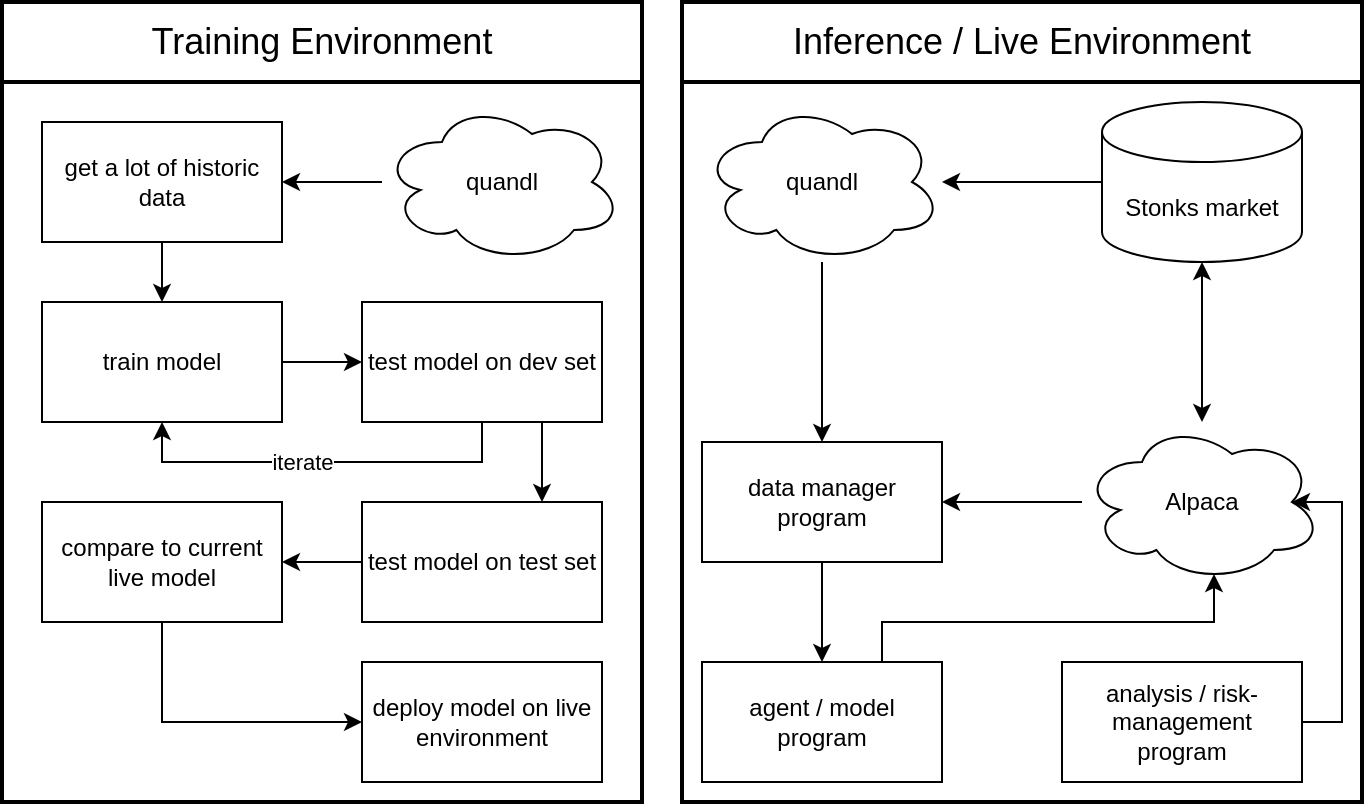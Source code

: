 <mxfile version="14.6.13" type="device"><diagram id="tHfjxUC2fWd2qjURivu0" name="Page-1"><mxGraphModel dx="788" dy="1704" grid="1" gridSize="10" guides="1" tooltips="1" connect="1" arrows="1" fold="1" page="1" pageScale="1" pageWidth="850" pageHeight="1100" math="0" shadow="0"><root><mxCell id="0"/><mxCell id="1" parent="0"/><mxCell id="CMjbbkwpaGuxmSH_HwGQ-26" value="" style="rounded=0;whiteSpace=wrap;html=1;fillColor=none;strokeWidth=2;" vertex="1" parent="1"><mxGeometry x="380" y="40" width="340" height="360" as="geometry"/></mxCell><mxCell id="CMjbbkwpaGuxmSH_HwGQ-25" value="" style="rounded=0;whiteSpace=wrap;html=1;fillColor=none;strokeWidth=2;" vertex="1" parent="1"><mxGeometry x="40" y="40" width="320" height="360" as="geometry"/></mxCell><mxCell id="CMjbbkwpaGuxmSH_HwGQ-31" style="edgeStyle=orthogonalEdgeStyle;rounded=0;orthogonalLoop=1;jettySize=auto;html=1;entryX=0.5;entryY=0;entryDx=0;entryDy=0;startArrow=none;startFill=0;endArrow=classic;endFill=1;" edge="1" parent="1" source="CMjbbkwpaGuxmSH_HwGQ-1" target="CMjbbkwpaGuxmSH_HwGQ-11"><mxGeometry relative="1" as="geometry"/></mxCell><mxCell id="CMjbbkwpaGuxmSH_HwGQ-1" value="get a lot of historic data" style="rounded=0;whiteSpace=wrap;html=1;" vertex="1" parent="1"><mxGeometry x="60" y="60" width="120" height="60" as="geometry"/></mxCell><mxCell id="CMjbbkwpaGuxmSH_HwGQ-29" style="edgeStyle=orthogonalEdgeStyle;rounded=0;orthogonalLoop=1;jettySize=auto;html=1;entryX=1;entryY=0.5;entryDx=0;entryDy=0;startArrow=none;startFill=0;endArrow=classic;endFill=1;" edge="1" parent="1" source="CMjbbkwpaGuxmSH_HwGQ-3" target="CMjbbkwpaGuxmSH_HwGQ-1"><mxGeometry relative="1" as="geometry"/></mxCell><mxCell id="CMjbbkwpaGuxmSH_HwGQ-3" value="quandl" style="ellipse;shape=cloud;whiteSpace=wrap;html=1;" vertex="1" parent="1"><mxGeometry x="230" y="50" width="120" height="80" as="geometry"/></mxCell><mxCell id="CMjbbkwpaGuxmSH_HwGQ-32" style="edgeStyle=orthogonalEdgeStyle;rounded=0;orthogonalLoop=1;jettySize=auto;html=1;entryX=0;entryY=0.5;entryDx=0;entryDy=0;startArrow=none;startFill=0;endArrow=classic;endFill=1;" edge="1" parent="1" source="CMjbbkwpaGuxmSH_HwGQ-11" target="CMjbbkwpaGuxmSH_HwGQ-30"><mxGeometry relative="1" as="geometry"/></mxCell><mxCell id="CMjbbkwpaGuxmSH_HwGQ-11" value="train model" style="rounded=0;whiteSpace=wrap;html=1;" vertex="1" parent="1"><mxGeometry x="60" y="150" width="120" height="60" as="geometry"/></mxCell><mxCell id="CMjbbkwpaGuxmSH_HwGQ-14" style="edgeStyle=orthogonalEdgeStyle;rounded=0;orthogonalLoop=1;jettySize=auto;html=1;entryX=0.5;entryY=0;entryDx=0;entryDy=0;startArrow=none;startFill=0;endArrow=classic;endFill=1;" edge="1" parent="1" source="CMjbbkwpaGuxmSH_HwGQ-15" target="CMjbbkwpaGuxmSH_HwGQ-24"><mxGeometry relative="1" as="geometry"/></mxCell><mxCell id="CMjbbkwpaGuxmSH_HwGQ-15" value="data manager program" style="rounded=0;whiteSpace=wrap;html=1;" vertex="1" parent="1"><mxGeometry x="390" y="220" width="120" height="60" as="geometry"/></mxCell><mxCell id="CMjbbkwpaGuxmSH_HwGQ-16" value="Stonks market" style="shape=cylinder3;whiteSpace=wrap;html=1;boundedLbl=1;backgroundOutline=1;size=15;" vertex="1" parent="1"><mxGeometry x="590" y="50" width="100" height="80" as="geometry"/></mxCell><mxCell id="CMjbbkwpaGuxmSH_HwGQ-17" style="edgeStyle=orthogonalEdgeStyle;rounded=0;orthogonalLoop=1;jettySize=auto;html=1;entryX=0;entryY=0.5;entryDx=0;entryDy=0;entryPerimeter=0;startArrow=classic;startFill=1;endArrow=none;endFill=0;" edge="1" parent="1" source="CMjbbkwpaGuxmSH_HwGQ-19" target="CMjbbkwpaGuxmSH_HwGQ-16"><mxGeometry relative="1" as="geometry"/></mxCell><mxCell id="CMjbbkwpaGuxmSH_HwGQ-18" style="edgeStyle=orthogonalEdgeStyle;rounded=0;orthogonalLoop=1;jettySize=auto;html=1;entryX=0.5;entryY=0;entryDx=0;entryDy=0;startArrow=none;startFill=0;endArrow=classic;endFill=1;" edge="1" parent="1" source="CMjbbkwpaGuxmSH_HwGQ-19" target="CMjbbkwpaGuxmSH_HwGQ-15"><mxGeometry relative="1" as="geometry"/></mxCell><mxCell id="CMjbbkwpaGuxmSH_HwGQ-19" value="quandl" style="ellipse;shape=cloud;whiteSpace=wrap;html=1;" vertex="1" parent="1"><mxGeometry x="390" y="50" width="120" height="80" as="geometry"/></mxCell><mxCell id="CMjbbkwpaGuxmSH_HwGQ-20" style="edgeStyle=orthogonalEdgeStyle;rounded=0;orthogonalLoop=1;jettySize=auto;html=1;entryX=0.5;entryY=1;entryDx=0;entryDy=0;entryPerimeter=0;startArrow=classic;startFill=1;" edge="1" parent="1" source="CMjbbkwpaGuxmSH_HwGQ-22" target="CMjbbkwpaGuxmSH_HwGQ-16"><mxGeometry relative="1" as="geometry"/></mxCell><mxCell id="CMjbbkwpaGuxmSH_HwGQ-21" style="edgeStyle=orthogonalEdgeStyle;rounded=0;orthogonalLoop=1;jettySize=auto;html=1;entryX=1;entryY=0.5;entryDx=0;entryDy=0;startArrow=none;startFill=0;endArrow=classic;endFill=1;" edge="1" parent="1" source="CMjbbkwpaGuxmSH_HwGQ-22" target="CMjbbkwpaGuxmSH_HwGQ-15"><mxGeometry relative="1" as="geometry"/></mxCell><mxCell id="CMjbbkwpaGuxmSH_HwGQ-22" value="Alpaca" style="ellipse;shape=cloud;whiteSpace=wrap;html=1;" vertex="1" parent="1"><mxGeometry x="580" y="210" width="120" height="80" as="geometry"/></mxCell><mxCell id="CMjbbkwpaGuxmSH_HwGQ-23" style="edgeStyle=orthogonalEdgeStyle;rounded=0;orthogonalLoop=1;jettySize=auto;html=1;entryX=0.55;entryY=0.95;entryDx=0;entryDy=0;entryPerimeter=0;startArrow=none;startFill=0;endArrow=classic;endFill=1;exitX=0.75;exitY=0;exitDx=0;exitDy=0;" edge="1" parent="1" source="CMjbbkwpaGuxmSH_HwGQ-24" target="CMjbbkwpaGuxmSH_HwGQ-22"><mxGeometry relative="1" as="geometry"><mxPoint x="500" y="350" as="sourcePoint"/></mxGeometry></mxCell><mxCell id="CMjbbkwpaGuxmSH_HwGQ-24" value="agent / model program" style="rounded=0;whiteSpace=wrap;html=1;" vertex="1" parent="1"><mxGeometry x="390" y="330" width="120" height="60" as="geometry"/></mxCell><mxCell id="CMjbbkwpaGuxmSH_HwGQ-27" value="&lt;font style=&quot;font-size: 18px&quot;&gt;Training Environment&lt;/font&gt;" style="rounded=0;whiteSpace=wrap;html=1;strokeWidth=2;fillColor=none;" vertex="1" parent="1"><mxGeometry x="40" width="320" height="40" as="geometry"/></mxCell><mxCell id="CMjbbkwpaGuxmSH_HwGQ-28" value="&lt;font style=&quot;font-size: 18px&quot;&gt;Inference / Live Environment&lt;/font&gt;" style="rounded=0;whiteSpace=wrap;html=1;strokeWidth=2;fillColor=none;" vertex="1" parent="1"><mxGeometry x="380" width="340" height="40" as="geometry"/></mxCell><mxCell id="CMjbbkwpaGuxmSH_HwGQ-33" style="edgeStyle=orthogonalEdgeStyle;rounded=0;orthogonalLoop=1;jettySize=auto;html=1;entryX=0.5;entryY=1;entryDx=0;entryDy=0;startArrow=none;startFill=0;endArrow=classic;endFill=1;exitX=0.5;exitY=1;exitDx=0;exitDy=0;" edge="1" parent="1" source="CMjbbkwpaGuxmSH_HwGQ-30" target="CMjbbkwpaGuxmSH_HwGQ-11"><mxGeometry relative="1" as="geometry"/></mxCell><mxCell id="CMjbbkwpaGuxmSH_HwGQ-34" value="iterate" style="edgeLabel;html=1;align=center;verticalAlign=middle;resizable=0;points=[];" vertex="1" connectable="0" parent="CMjbbkwpaGuxmSH_HwGQ-33"><mxGeometry x="0.105" relative="1" as="geometry"><mxPoint as="offset"/></mxGeometry></mxCell><mxCell id="CMjbbkwpaGuxmSH_HwGQ-40" style="edgeStyle=orthogonalEdgeStyle;rounded=0;orthogonalLoop=1;jettySize=auto;html=1;exitX=0.75;exitY=1;exitDx=0;exitDy=0;entryX=0.75;entryY=0;entryDx=0;entryDy=0;startArrow=none;startFill=0;endArrow=classic;endFill=1;" edge="1" parent="1" source="CMjbbkwpaGuxmSH_HwGQ-30" target="CMjbbkwpaGuxmSH_HwGQ-35"><mxGeometry relative="1" as="geometry"/></mxCell><mxCell id="CMjbbkwpaGuxmSH_HwGQ-30" value="test model on dev set" style="rounded=0;whiteSpace=wrap;html=1;" vertex="1" parent="1"><mxGeometry x="220" y="150" width="120" height="60" as="geometry"/></mxCell><mxCell id="CMjbbkwpaGuxmSH_HwGQ-42" value="" style="edgeStyle=orthogonalEdgeStyle;rounded=0;orthogonalLoop=1;jettySize=auto;html=1;startArrow=none;startFill=0;endArrow=classic;endFill=1;" edge="1" parent="1" source="CMjbbkwpaGuxmSH_HwGQ-35" target="CMjbbkwpaGuxmSH_HwGQ-41"><mxGeometry relative="1" as="geometry"/></mxCell><mxCell id="CMjbbkwpaGuxmSH_HwGQ-35" value="test model on test set" style="rounded=0;whiteSpace=wrap;html=1;strokeWidth=1;fillColor=none;" vertex="1" parent="1"><mxGeometry x="220" y="250" width="120" height="60" as="geometry"/></mxCell><mxCell id="CMjbbkwpaGuxmSH_HwGQ-36" value="deploy model on live environment" style="rounded=0;whiteSpace=wrap;html=1;strokeWidth=1;fillColor=none;" vertex="1" parent="1"><mxGeometry x="220" y="330" width="120" height="60" as="geometry"/></mxCell><mxCell id="CMjbbkwpaGuxmSH_HwGQ-38" style="edgeStyle=orthogonalEdgeStyle;rounded=0;orthogonalLoop=1;jettySize=auto;html=1;entryX=0.875;entryY=0.5;entryDx=0;entryDy=0;entryPerimeter=0;startArrow=none;startFill=0;endArrow=classic;endFill=1;exitX=1;exitY=0.5;exitDx=0;exitDy=0;" edge="1" parent="1" source="CMjbbkwpaGuxmSH_HwGQ-37" target="CMjbbkwpaGuxmSH_HwGQ-22"><mxGeometry relative="1" as="geometry"><Array as="points"><mxPoint x="710" y="360"/><mxPoint x="710" y="250"/></Array></mxGeometry></mxCell><mxCell id="CMjbbkwpaGuxmSH_HwGQ-37" value="analysis / risk-management program" style="rounded=0;whiteSpace=wrap;html=1;" vertex="1" parent="1"><mxGeometry x="570" y="330" width="120" height="60" as="geometry"/></mxCell><mxCell id="CMjbbkwpaGuxmSH_HwGQ-43" style="edgeStyle=orthogonalEdgeStyle;rounded=0;orthogonalLoop=1;jettySize=auto;html=1;entryX=0;entryY=0.5;entryDx=0;entryDy=0;startArrow=none;startFill=0;endArrow=classic;endFill=1;exitX=0.5;exitY=1;exitDx=0;exitDy=0;" edge="1" parent="1" source="CMjbbkwpaGuxmSH_HwGQ-41" target="CMjbbkwpaGuxmSH_HwGQ-36"><mxGeometry relative="1" as="geometry"/></mxCell><mxCell id="CMjbbkwpaGuxmSH_HwGQ-41" value="compare to current live model" style="rounded=0;whiteSpace=wrap;html=1;strokeWidth=1;fillColor=none;" vertex="1" parent="1"><mxGeometry x="60" y="250" width="120" height="60" as="geometry"/></mxCell></root></mxGraphModel></diagram></mxfile>